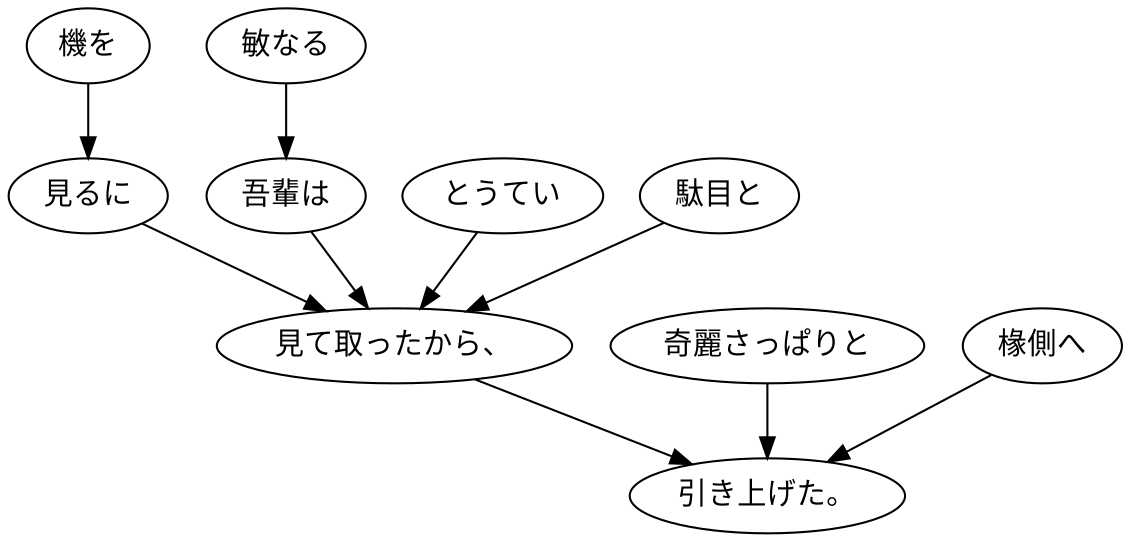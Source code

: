digraph graph4175 {
	node0 [label="機を"];
	node1 [label="見るに"];
	node2 [label="敏なる"];
	node3 [label="吾輩は"];
	node4 [label="とうてい"];
	node5 [label="駄目と"];
	node6 [label="見て取ったから、"];
	node7 [label="奇麗さっぱりと"];
	node8 [label="椽側へ"];
	node9 [label="引き上げた。"];
	node0 -> node1;
	node1 -> node6;
	node2 -> node3;
	node3 -> node6;
	node4 -> node6;
	node5 -> node6;
	node6 -> node9;
	node7 -> node9;
	node8 -> node9;
}

